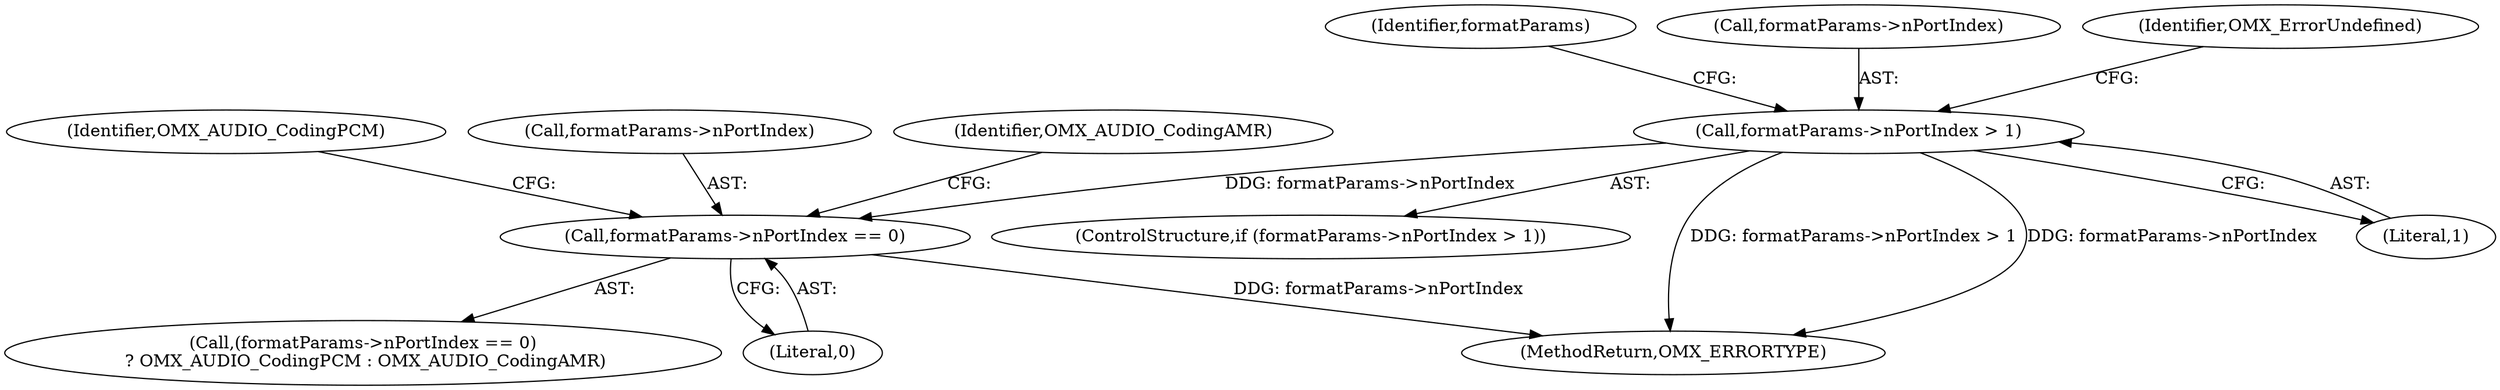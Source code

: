 digraph "0_Android_295c883fe3105b19bcd0f9e07d54c6b589fc5bff_8@pointer" {
"1000123" [label="(Call,formatParams->nPortIndex > 1)"];
"1000145" [label="(Call,formatParams->nPortIndex == 0)"];
"1000144" [label="(Call,(formatParams->nPortIndex == 0)\n ? OMX_AUDIO_CodingPCM : OMX_AUDIO_CodingAMR)"];
"1000122" [label="(ControlStructure,if (formatParams->nPortIndex > 1))"];
"1000123" [label="(Call,formatParams->nPortIndex > 1)"];
"1000150" [label="(Identifier,OMX_AUDIO_CodingPCM)"];
"1000134" [label="(Identifier,formatParams)"];
"1000124" [label="(Call,formatParams->nPortIndex)"];
"1000282" [label="(MethodReturn,OMX_ERRORTYPE)"];
"1000145" [label="(Call,formatParams->nPortIndex == 0)"];
"1000127" [label="(Literal,1)"];
"1000146" [label="(Call,formatParams->nPortIndex)"];
"1000130" [label="(Identifier,OMX_ErrorUndefined)"];
"1000151" [label="(Identifier,OMX_AUDIO_CodingAMR)"];
"1000149" [label="(Literal,0)"];
"1000123" -> "1000122"  [label="AST: "];
"1000123" -> "1000127"  [label="CFG: "];
"1000124" -> "1000123"  [label="AST: "];
"1000127" -> "1000123"  [label="AST: "];
"1000130" -> "1000123"  [label="CFG: "];
"1000134" -> "1000123"  [label="CFG: "];
"1000123" -> "1000282"  [label="DDG: formatParams->nPortIndex > 1"];
"1000123" -> "1000282"  [label="DDG: formatParams->nPortIndex"];
"1000123" -> "1000145"  [label="DDG: formatParams->nPortIndex"];
"1000145" -> "1000144"  [label="AST: "];
"1000145" -> "1000149"  [label="CFG: "];
"1000146" -> "1000145"  [label="AST: "];
"1000149" -> "1000145"  [label="AST: "];
"1000150" -> "1000145"  [label="CFG: "];
"1000151" -> "1000145"  [label="CFG: "];
"1000145" -> "1000282"  [label="DDG: formatParams->nPortIndex"];
}
